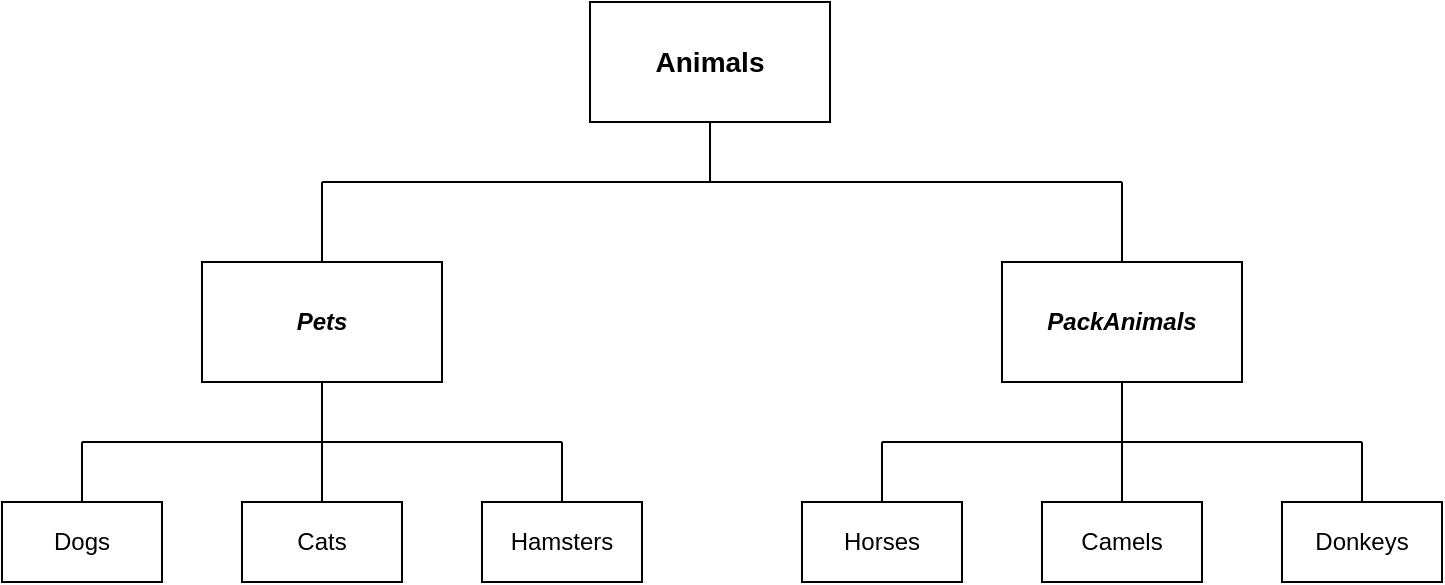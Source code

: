 <mxfile version="23.0.2" type="device">
  <diagram name="Страница — 1" id="qtb52k6OmkbQmMSfDDHD">
    <mxGraphModel dx="1434" dy="835" grid="1" gridSize="10" guides="1" tooltips="1" connect="1" arrows="1" fold="1" page="1" pageScale="1" pageWidth="827" pageHeight="1169" math="0" shadow="0">
      <root>
        <mxCell id="0" />
        <mxCell id="1" parent="0" />
        <mxCell id="FnPJ2cqf9mpJNZAp0S-P-1" value="&lt;b&gt;&lt;font style=&quot;font-size: 14px;&quot;&gt;Animals&lt;/font&gt;&lt;/b&gt;" style="rounded=0;whiteSpace=wrap;html=1;" vertex="1" parent="1">
          <mxGeometry x="354" y="70" width="120" height="60" as="geometry" />
        </mxCell>
        <mxCell id="FnPJ2cqf9mpJNZAp0S-P-2" value="&lt;i&gt;&lt;b&gt;Pets&lt;/b&gt;&lt;/i&gt;" style="rounded=0;whiteSpace=wrap;html=1;" vertex="1" parent="1">
          <mxGeometry x="160" y="200" width="120" height="60" as="geometry" />
        </mxCell>
        <mxCell id="FnPJ2cqf9mpJNZAp0S-P-3" value="&lt;i&gt;&lt;b&gt;PackAnimals&lt;/b&gt;&lt;/i&gt;" style="rounded=0;whiteSpace=wrap;html=1;" vertex="1" parent="1">
          <mxGeometry x="560" y="200" width="120" height="60" as="geometry" />
        </mxCell>
        <mxCell id="FnPJ2cqf9mpJNZAp0S-P-4" value="Dogs" style="rounded=0;whiteSpace=wrap;html=1;" vertex="1" parent="1">
          <mxGeometry x="60" y="320" width="80" height="40" as="geometry" />
        </mxCell>
        <mxCell id="FnPJ2cqf9mpJNZAp0S-P-5" value="Cats" style="rounded=0;whiteSpace=wrap;html=1;" vertex="1" parent="1">
          <mxGeometry x="180" y="320" width="80" height="40" as="geometry" />
        </mxCell>
        <mxCell id="FnPJ2cqf9mpJNZAp0S-P-6" value="Hamsters" style="rounded=0;whiteSpace=wrap;html=1;" vertex="1" parent="1">
          <mxGeometry x="300" y="320" width="80" height="40" as="geometry" />
        </mxCell>
        <mxCell id="FnPJ2cqf9mpJNZAp0S-P-7" value="Horses" style="rounded=0;whiteSpace=wrap;html=1;" vertex="1" parent="1">
          <mxGeometry x="460" y="320" width="80" height="40" as="geometry" />
        </mxCell>
        <mxCell id="FnPJ2cqf9mpJNZAp0S-P-8" value="Camels" style="rounded=0;whiteSpace=wrap;html=1;" vertex="1" parent="1">
          <mxGeometry x="580" y="320" width="80" height="40" as="geometry" />
        </mxCell>
        <mxCell id="FnPJ2cqf9mpJNZAp0S-P-9" value="Donkeys" style="rounded=0;whiteSpace=wrap;html=1;" vertex="1" parent="1">
          <mxGeometry x="700" y="320" width="80" height="40" as="geometry" />
        </mxCell>
        <mxCell id="FnPJ2cqf9mpJNZAp0S-P-11" value="" style="endArrow=none;html=1;rounded=0;exitX=0.5;exitY=0;exitDx=0;exitDy=0;" edge="1" parent="1" source="FnPJ2cqf9mpJNZAp0S-P-4">
          <mxGeometry width="50" height="50" relative="1" as="geometry">
            <mxPoint x="550" y="450" as="sourcePoint" />
            <mxPoint x="100" y="290" as="targetPoint" />
          </mxGeometry>
        </mxCell>
        <mxCell id="FnPJ2cqf9mpJNZAp0S-P-12" value="" style="endArrow=none;html=1;rounded=0;" edge="1" parent="1">
          <mxGeometry width="50" height="50" relative="1" as="geometry">
            <mxPoint x="100" y="290" as="sourcePoint" />
            <mxPoint x="340" y="290" as="targetPoint" />
          </mxGeometry>
        </mxCell>
        <mxCell id="FnPJ2cqf9mpJNZAp0S-P-13" value="" style="endArrow=none;html=1;rounded=0;entryX=0.5;entryY=0;entryDx=0;entryDy=0;" edge="1" parent="1" target="FnPJ2cqf9mpJNZAp0S-P-6">
          <mxGeometry width="50" height="50" relative="1" as="geometry">
            <mxPoint x="340" y="290" as="sourcePoint" />
            <mxPoint x="600" y="400" as="targetPoint" />
          </mxGeometry>
        </mxCell>
        <mxCell id="FnPJ2cqf9mpJNZAp0S-P-14" value="" style="endArrow=none;html=1;rounded=0;exitX=0.5;exitY=0;exitDx=0;exitDy=0;entryX=0.5;entryY=1;entryDx=0;entryDy=0;" edge="1" parent="1" source="FnPJ2cqf9mpJNZAp0S-P-5" target="FnPJ2cqf9mpJNZAp0S-P-2">
          <mxGeometry width="50" height="50" relative="1" as="geometry">
            <mxPoint x="550" y="450" as="sourcePoint" />
            <mxPoint x="600" y="400" as="targetPoint" />
          </mxGeometry>
        </mxCell>
        <mxCell id="FnPJ2cqf9mpJNZAp0S-P-15" value="" style="endArrow=none;html=1;rounded=0;exitX=0.5;exitY=0;exitDx=0;exitDy=0;" edge="1" parent="1" source="FnPJ2cqf9mpJNZAp0S-P-2">
          <mxGeometry width="50" height="50" relative="1" as="geometry">
            <mxPoint x="550" y="450" as="sourcePoint" />
            <mxPoint x="220" y="160" as="targetPoint" />
          </mxGeometry>
        </mxCell>
        <mxCell id="FnPJ2cqf9mpJNZAp0S-P-16" value="" style="endArrow=none;html=1;rounded=0;" edge="1" parent="1">
          <mxGeometry width="50" height="50" relative="1" as="geometry">
            <mxPoint x="220" y="160" as="sourcePoint" />
            <mxPoint x="620" y="160" as="targetPoint" />
          </mxGeometry>
        </mxCell>
        <mxCell id="FnPJ2cqf9mpJNZAp0S-P-17" value="" style="endArrow=none;html=1;rounded=0;exitX=0.5;exitY=0;exitDx=0;exitDy=0;" edge="1" parent="1" source="FnPJ2cqf9mpJNZAp0S-P-3">
          <mxGeometry width="50" height="50" relative="1" as="geometry">
            <mxPoint x="550" y="450" as="sourcePoint" />
            <mxPoint x="620" y="160" as="targetPoint" />
          </mxGeometry>
        </mxCell>
        <mxCell id="FnPJ2cqf9mpJNZAp0S-P-18" value="" style="endArrow=none;html=1;rounded=0;exitX=0.5;exitY=1;exitDx=0;exitDy=0;" edge="1" parent="1" source="FnPJ2cqf9mpJNZAp0S-P-1">
          <mxGeometry width="50" height="50" relative="1" as="geometry">
            <mxPoint x="550" y="450" as="sourcePoint" />
            <mxPoint x="414" y="160" as="targetPoint" />
          </mxGeometry>
        </mxCell>
        <mxCell id="FnPJ2cqf9mpJNZAp0S-P-19" value="" style="endArrow=none;html=1;rounded=0;exitX=0.5;exitY=0;exitDx=0;exitDy=0;" edge="1" parent="1" source="FnPJ2cqf9mpJNZAp0S-P-7">
          <mxGeometry width="50" height="50" relative="1" as="geometry">
            <mxPoint x="550" y="450" as="sourcePoint" />
            <mxPoint x="500" y="290" as="targetPoint" />
          </mxGeometry>
        </mxCell>
        <mxCell id="FnPJ2cqf9mpJNZAp0S-P-20" value="" style="endArrow=none;html=1;rounded=0;" edge="1" parent="1">
          <mxGeometry width="50" height="50" relative="1" as="geometry">
            <mxPoint x="500" y="290" as="sourcePoint" />
            <mxPoint x="740" y="290" as="targetPoint" />
          </mxGeometry>
        </mxCell>
        <mxCell id="FnPJ2cqf9mpJNZAp0S-P-21" value="" style="endArrow=none;html=1;rounded=0;exitX=0.5;exitY=0;exitDx=0;exitDy=0;" edge="1" parent="1" source="FnPJ2cqf9mpJNZAp0S-P-9">
          <mxGeometry width="50" height="50" relative="1" as="geometry">
            <mxPoint x="550" y="450" as="sourcePoint" />
            <mxPoint x="740" y="290" as="targetPoint" />
          </mxGeometry>
        </mxCell>
        <mxCell id="FnPJ2cqf9mpJNZAp0S-P-22" value="" style="endArrow=none;html=1;rounded=0;exitX=0.5;exitY=0;exitDx=0;exitDy=0;entryX=0.5;entryY=1;entryDx=0;entryDy=0;" edge="1" parent="1" source="FnPJ2cqf9mpJNZAp0S-P-8" target="FnPJ2cqf9mpJNZAp0S-P-3">
          <mxGeometry width="50" height="50" relative="1" as="geometry">
            <mxPoint x="550" y="450" as="sourcePoint" />
            <mxPoint x="620" y="290" as="targetPoint" />
          </mxGeometry>
        </mxCell>
      </root>
    </mxGraphModel>
  </diagram>
</mxfile>
